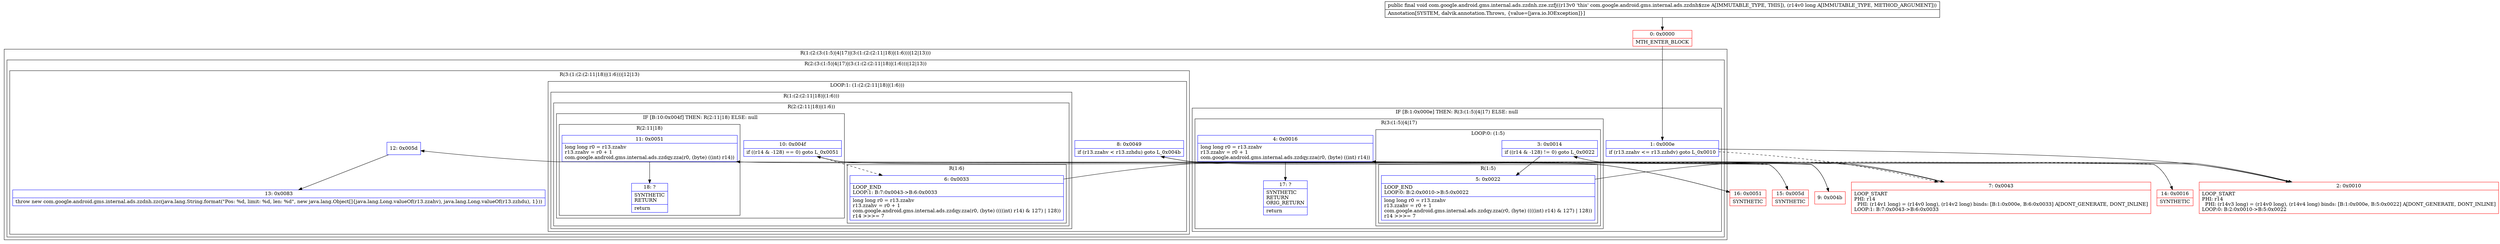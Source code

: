 digraph "CFG forcom.google.android.gms.internal.ads.zzdnh.zze.zzfj(J)V" {
subgraph cluster_Region_1154410116 {
label = "R(1:(2:(3:(1:5)|4|17)|(3:(1:(2:(2:11|18)|(1:6)))|12|13)))";
node [shape=record,color=blue];
subgraph cluster_Region_1334319040 {
label = "R(2:(3:(1:5)|4|17)|(3:(1:(2:(2:11|18)|(1:6)))|12|13))";
node [shape=record,color=blue];
subgraph cluster_IfRegion_1464865306 {
label = "IF [B:1:0x000e] THEN: R(3:(1:5)|4|17) ELSE: null";
node [shape=record,color=blue];
Node_1 [shape=record,label="{1\:\ 0x000e|if (r13.zzahv \<= r13.zzhdv) goto L_0x0010\l}"];
subgraph cluster_Region_991878799 {
label = "R(3:(1:5)|4|17)";
node [shape=record,color=blue];
subgraph cluster_LoopRegion_1539456666 {
label = "LOOP:0: (1:5)";
node [shape=record,color=blue];
Node_3 [shape=record,label="{3\:\ 0x0014|if ((r14 & \-128) != 0) goto L_0x0022\l}"];
subgraph cluster_Region_733414777 {
label = "R(1:5)";
node [shape=record,color=blue];
Node_5 [shape=record,label="{5\:\ 0x0022|LOOP_END\lLOOP:0: B:2:0x0010\-\>B:5:0x0022\l|long long r0 = r13.zzahv\lr13.zzahv = r0 + 1\lcom.google.android.gms.internal.ads.zzdqy.zza(r0, (byte) ((((int) r14) & 127) \| 128))\lr14 \>\>\>= 7\l}"];
}
}
Node_4 [shape=record,label="{4\:\ 0x0016|long long r0 = r13.zzahv\lr13.zzahv = r0 + 1\lcom.google.android.gms.internal.ads.zzdqy.zza(r0, (byte) ((int) r14))\l}"];
Node_17 [shape=record,label="{17\:\ ?|SYNTHETIC\lRETURN\lORIG_RETURN\l|return\l}"];
}
}
subgraph cluster_Region_1753946528 {
label = "R(3:(1:(2:(2:11|18)|(1:6)))|12|13)";
node [shape=record,color=blue];
subgraph cluster_LoopRegion_1739732326 {
label = "LOOP:1: (1:(2:(2:11|18)|(1:6)))";
node [shape=record,color=blue];
Node_8 [shape=record,label="{8\:\ 0x0049|if (r13.zzahv \< r13.zzhdu) goto L_0x004b\l}"];
subgraph cluster_Region_807746376 {
label = "R(1:(2:(2:11|18)|(1:6)))";
node [shape=record,color=blue];
subgraph cluster_Region_2061100344 {
label = "R(2:(2:11|18)|(1:6))";
node [shape=record,color=blue];
subgraph cluster_IfRegion_1253025242 {
label = "IF [B:10:0x004f] THEN: R(2:11|18) ELSE: null";
node [shape=record,color=blue];
Node_10 [shape=record,label="{10\:\ 0x004f|if ((r14 & \-128) == 0) goto L_0x0051\l}"];
subgraph cluster_Region_1622254021 {
label = "R(2:11|18)";
node [shape=record,color=blue];
Node_11 [shape=record,label="{11\:\ 0x0051|long long r0 = r13.zzahv\lr13.zzahv = r0 + 1\lcom.google.android.gms.internal.ads.zzdqy.zza(r0, (byte) ((int) r14))\l}"];
Node_18 [shape=record,label="{18\:\ ?|SYNTHETIC\lRETURN\l|return\l}"];
}
}
subgraph cluster_Region_886358771 {
label = "R(1:6)";
node [shape=record,color=blue];
Node_6 [shape=record,label="{6\:\ 0x0033|LOOP_END\lLOOP:1: B:7:0x0043\-\>B:6:0x0033\l|long long r0 = r13.zzahv\lr13.zzahv = r0 + 1\lcom.google.android.gms.internal.ads.zzdqy.zza(r0, (byte) ((((int) r14) & 127) \| 128))\lr14 \>\>\>= 7\l}"];
}
}
}
}
Node_12 [shape=record,label="{12\:\ 0x005d}"];
Node_13 [shape=record,label="{13\:\ 0x0083|throw new com.google.android.gms.internal.ads.zzdnh.zzc(java.lang.String.format(\"Pos: %d, limit: %d, len: %d\", new java.lang.Object[]\{java.lang.Long.valueOf(r13.zzahv), java.lang.Long.valueOf(r13.zzhdu), 1\}))\l}"];
}
}
}
Node_0 [shape=record,color=red,label="{0\:\ 0x0000|MTH_ENTER_BLOCK\l}"];
Node_2 [shape=record,color=red,label="{2\:\ 0x0010|LOOP_START\lPHI: r14 \l  PHI: (r14v3 long) = (r14v0 long), (r14v4 long) binds: [B:1:0x000e, B:5:0x0022] A[DONT_GENERATE, DONT_INLINE]\lLOOP:0: B:2:0x0010\-\>B:5:0x0022\l}"];
Node_7 [shape=record,color=red,label="{7\:\ 0x0043|LOOP_START\lPHI: r14 \l  PHI: (r14v1 long) = (r14v0 long), (r14v2 long) binds: [B:1:0x000e, B:6:0x0033] A[DONT_GENERATE, DONT_INLINE]\lLOOP:1: B:7:0x0043\-\>B:6:0x0033\l}"];
Node_9 [shape=record,color=red,label="{9\:\ 0x004b}"];
Node_14 [shape=record,color=red,label="{14\:\ 0x0016|SYNTHETIC\l}"];
Node_15 [shape=record,color=red,label="{15\:\ 0x005d|SYNTHETIC\l}"];
Node_16 [shape=record,color=red,label="{16\:\ 0x0051|SYNTHETIC\l}"];
MethodNode[shape=record,label="{public final void com.google.android.gms.internal.ads.zzdnh.zze.zzfj((r13v0 'this' com.google.android.gms.internal.ads.zzdnh$zze A[IMMUTABLE_TYPE, THIS]), (r14v0 long A[IMMUTABLE_TYPE, METHOD_ARGUMENT]))  | Annotation[SYSTEM, dalvik.annotation.Throws, \{value=[java.io.IOException]\}]\l}"];
MethodNode -> Node_0;
Node_1 -> Node_2;
Node_1 -> Node_7[style=dashed];
Node_3 -> Node_5;
Node_3 -> Node_14[style=dashed];
Node_5 -> Node_2;
Node_4 -> Node_17;
Node_8 -> Node_9;
Node_8 -> Node_15[style=dashed];
Node_10 -> Node_6[style=dashed];
Node_10 -> Node_16;
Node_11 -> Node_18;
Node_6 -> Node_7;
Node_12 -> Node_13;
Node_0 -> Node_1;
Node_2 -> Node_3;
Node_7 -> Node_8;
Node_9 -> Node_10;
Node_14 -> Node_4;
Node_15 -> Node_12;
Node_16 -> Node_11;
}

